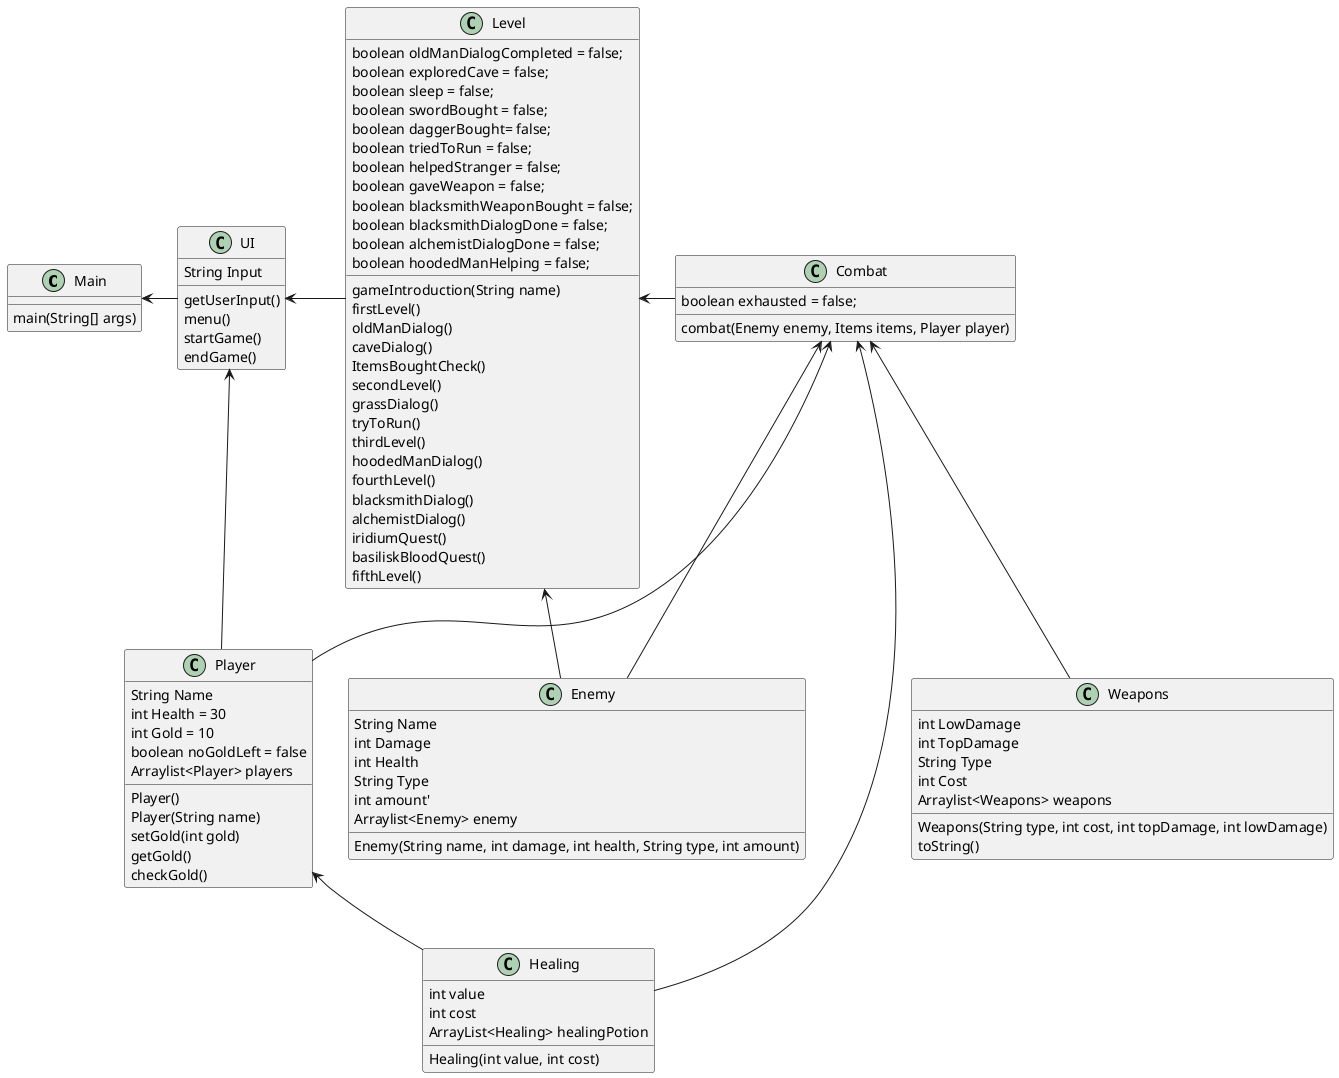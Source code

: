 @startuml
'https://plantuml.com/class-diagram

class Main
class UI
class Player
class Enemy
class Weapons
class Level
class Combat
class Healing

UI -left-> Main
Level -left-> UI
UI <-- Player
Combat <-- Player
Level <-right- Combat
Combat <-- Enemy
Level <-- Enemy
Combat <-- Weapons
Player <-- Healing
Combat <-- Healing

Main : main(String[] args)

UI : String Input
UI : getUserInput()
UI : menu()
UI : startGame()
UI : endGame()

Enemy : String Name
Enemy : int Damage
Enemy : int Health
Enemy : String Type
Enemy : int amount'
Enemy : Arraylist<Enemy> enemy
Enemy : Enemy(String name, int damage, int health, String type, int amount)

Player : String Name
Player : int Health = 30
Player : int Gold = 10
Player : boolean noGoldLeft = false
Player : Arraylist<Player> players
Player : Player()
Player : Player(String name)
Player : setGold(int gold)
Player : getGold()
Player : checkGold()

Weapons : int LowDamage
Weapons : int TopDamage
Weapons : String Type
Weapons : int Cost
Weapons : Arraylist<Weapons> weapons
Weapons : Weapons(String type, int cost, int topDamage, int lowDamage)
Weapons : toString()

Level : gameIntroduction(String name)
Level : boolean oldManDialogCompleted = false;
Level : boolean exploredCave = false;
Level : boolean sleep = false;
Level : boolean swordBought = false;
Level : boolean daggerBought= false;
Level : boolean triedToRun = false;
Level : boolean helpedStranger = false;
Level : boolean gaveWeapon = false;
Level : boolean blacksmithWeaponBought = false;
Level : boolean blacksmithDialogDone = false;
Level : boolean alchemistDialogDone = false;
Level : boolean hoodedManHelping = false;
Level : firstLevel()
Level : oldManDialog()
Level : caveDialog()
Level : ItemsBoughtCheck()
Level : secondLevel()
Level : grassDialog()
Level : tryToRun()
Level : thirdLevel()
Level : hoodedManDialog()
Level : fourthLevel()
Level : blacksmithDialog()
Level : alchemistDialog()
Level : iridiumQuest()
Level : basiliskBloodQuest()
Level : fifthLevel()

Combat : boolean exhausted = false;
Combat : combat(Enemy enemy, Items items, Player player)

Healing : int value
Healing : int cost
Healing : ArrayList<Healing> healingPotion
Healing : Healing(int value, int cost)
@enduml